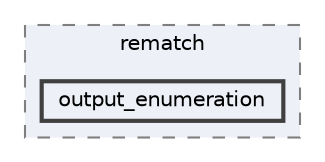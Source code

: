 digraph "src/rematch/output_enumeration"
{
 // LATEX_PDF_SIZE
  bgcolor="transparent";
  edge [fontname=Helvetica,fontsize=10,labelfontname=Helvetica,labelfontsize=10];
  node [fontname=Helvetica,fontsize=10,shape=box,height=0.2,width=0.4];
  compound=true
  subgraph clusterdir_84e318d4ffda23eef14e1bcd9ece9399 {
    graph [ bgcolor="#edf0f7", pencolor="grey50", label="rematch", fontname=Helvetica,fontsize=10 style="filled,dashed", URL="dir_84e318d4ffda23eef14e1bcd9ece9399.html",tooltip=""]
  dir_913ffae9e1b3757e6eda740c1d8e420a [label="output_enumeration", fillcolor="#edf0f7", color="grey25", style="filled,bold", URL="dir_913ffae9e1b3757e6eda740c1d8e420a.html",tooltip=""];
  }
}
